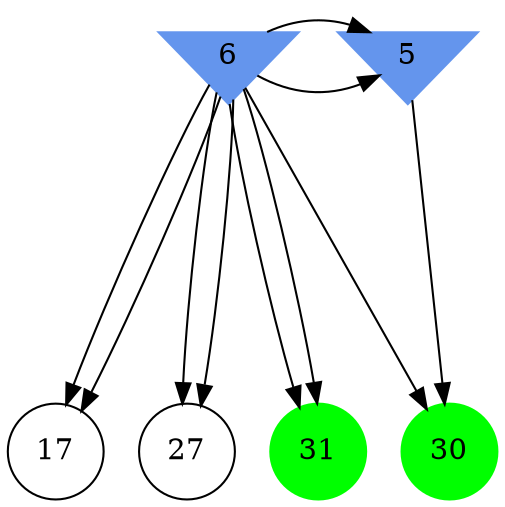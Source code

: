 digraph brain {
	ranksep=2.0;
	5 [shape=invtriangle,style=filled,color=cornflowerblue];
	6 [shape=invtriangle,style=filled,color=cornflowerblue];
	17 [shape=circle,color=black];
	27 [shape=circle,color=black];
	30 [shape=circle,style=filled,color=green];
	31 [shape=circle,style=filled,color=green];
	5	->	30;
	6	->	30;
	6	->	17;
	6	->	5;
	6	->	27;
	6	->	31;
	6	->	17;
	6	->	5;
	6	->	27;
	6	->	31;
	{ rank=same; 5; 6; }
	{ rank=same; 17; 27; }
	{ rank=same; 30; 31; }
}
